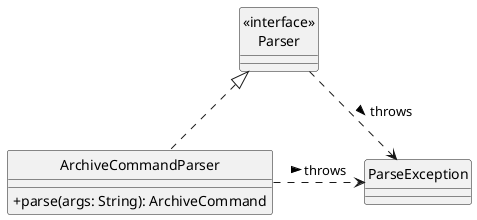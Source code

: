@startuml
hide circle
skinparam classAttributeIconSize 0

Class "<<interface>>\nParser" as Parser
Class ArchiveCommandParser {
  +parse(args: String): ArchiveCommand
}
Class ParseException

ArchiveCommandParser .up.|> Parser
Parser .right.> ParseException: throws >
ArchiveCommandParser .right.> ParseException: throws >
@enduml
